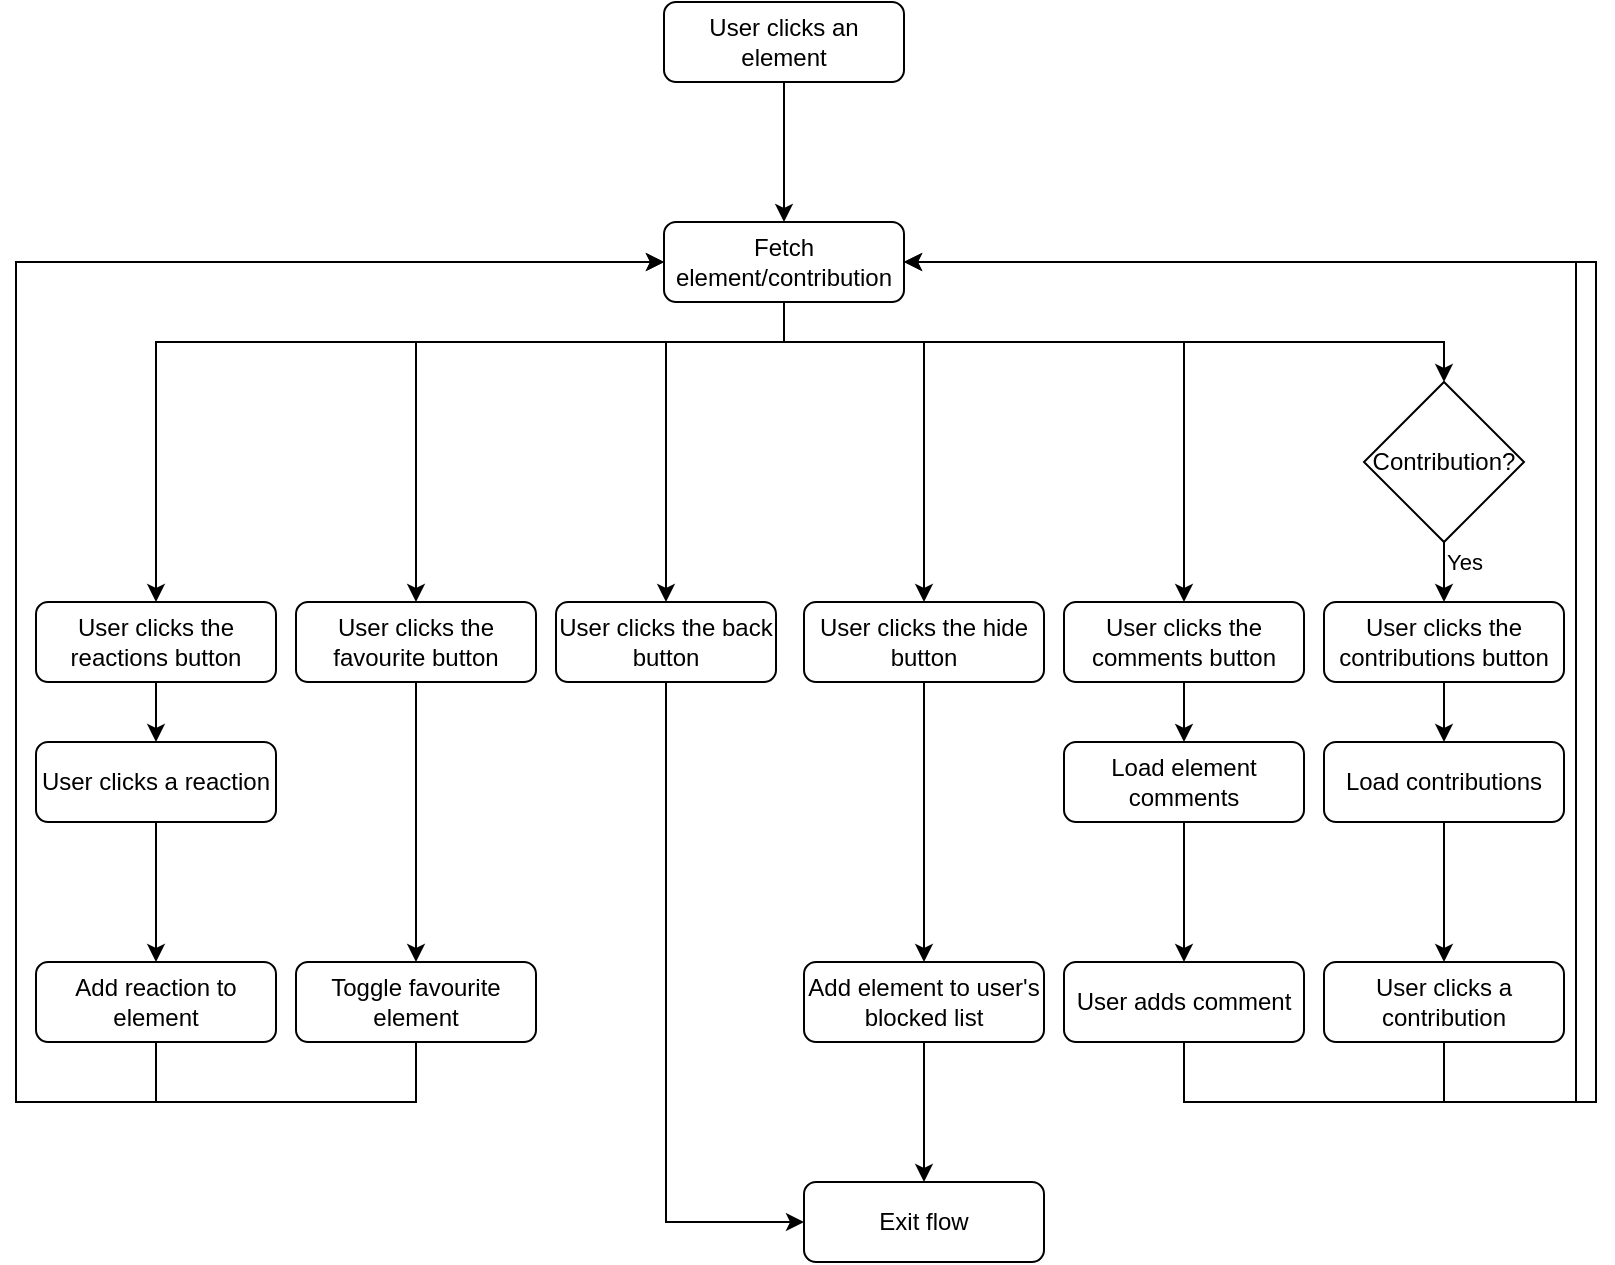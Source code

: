 <mxfile version="20.6.0" type="device"><diagram id="C5RBs43oDa-KdzZeNtuy" name="Page-1"><mxGraphModel dx="2946" dy="1028" grid="1" gridSize="10" guides="1" tooltips="1" connect="1" arrows="1" fold="1" page="1" pageScale="1" pageWidth="827" pageHeight="1169" math="0" shadow="0"><root><mxCell id="WIyWlLk6GJQsqaUBKTNV-0"/><mxCell id="WIyWlLk6GJQsqaUBKTNV-1" parent="WIyWlLk6GJQsqaUBKTNV-0"/><mxCell id="aZhGTOwsPy-rRAvCU_nO-3" value="" style="edgeStyle=orthogonalEdgeStyle;rounded=0;orthogonalLoop=1;jettySize=auto;html=1;" edge="1" parent="WIyWlLk6GJQsqaUBKTNV-1" source="WIyWlLk6GJQsqaUBKTNV-3" target="aZhGTOwsPy-rRAvCU_nO-2"><mxGeometry relative="1" as="geometry"/></mxCell><mxCell id="WIyWlLk6GJQsqaUBKTNV-3" value="User clicks an element" style="rounded=1;whiteSpace=wrap;html=1;fontSize=12;glass=0;strokeWidth=1;shadow=0;" parent="WIyWlLk6GJQsqaUBKTNV-1" vertex="1"><mxGeometry x="344" y="80" width="120" height="40" as="geometry"/></mxCell><mxCell id="aZhGTOwsPy-rRAvCU_nO-7" value="" style="edgeStyle=orthogonalEdgeStyle;rounded=0;orthogonalLoop=1;jettySize=auto;html=1;" edge="1" parent="WIyWlLk6GJQsqaUBKTNV-1" source="aZhGTOwsPy-rRAvCU_nO-2" target="aZhGTOwsPy-rRAvCU_nO-6"><mxGeometry relative="1" as="geometry"><Array as="points"><mxPoint x="404" y="250"/><mxPoint x="90" y="250"/></Array></mxGeometry></mxCell><mxCell id="aZhGTOwsPy-rRAvCU_nO-9" style="edgeStyle=orthogonalEdgeStyle;rounded=0;orthogonalLoop=1;jettySize=auto;html=1;" edge="1" parent="WIyWlLk6GJQsqaUBKTNV-1" source="aZhGTOwsPy-rRAvCU_nO-2" target="aZhGTOwsPy-rRAvCU_nO-8"><mxGeometry relative="1" as="geometry"><Array as="points"><mxPoint x="404" y="250"/><mxPoint x="220" y="250"/></Array></mxGeometry></mxCell><mxCell id="aZhGTOwsPy-rRAvCU_nO-11" style="edgeStyle=orthogonalEdgeStyle;rounded=0;orthogonalLoop=1;jettySize=auto;html=1;" edge="1" parent="WIyWlLk6GJQsqaUBKTNV-1" source="aZhGTOwsPy-rRAvCU_nO-2" target="aZhGTOwsPy-rRAvCU_nO-10"><mxGeometry relative="1" as="geometry"><Array as="points"><mxPoint x="404" y="250"/><mxPoint x="474" y="250"/></Array></mxGeometry></mxCell><mxCell id="aZhGTOwsPy-rRAvCU_nO-13" style="edgeStyle=orthogonalEdgeStyle;rounded=0;orthogonalLoop=1;jettySize=auto;html=1;" edge="1" parent="WIyWlLk6GJQsqaUBKTNV-1" source="aZhGTOwsPy-rRAvCU_nO-2" target="aZhGTOwsPy-rRAvCU_nO-12"><mxGeometry relative="1" as="geometry"><Array as="points"><mxPoint x="404" y="250"/><mxPoint x="604" y="250"/></Array></mxGeometry></mxCell><mxCell id="aZhGTOwsPy-rRAvCU_nO-45" style="edgeStyle=orthogonalEdgeStyle;rounded=0;orthogonalLoop=1;jettySize=auto;html=1;exitX=0.5;exitY=1;exitDx=0;exitDy=0;entryX=0.5;entryY=0;entryDx=0;entryDy=0;" edge="1" parent="WIyWlLk6GJQsqaUBKTNV-1" source="aZhGTOwsPy-rRAvCU_nO-2" target="aZhGTOwsPy-rRAvCU_nO-40"><mxGeometry relative="1" as="geometry"><Array as="points"><mxPoint x="404" y="250"/><mxPoint x="734" y="250"/></Array></mxGeometry></mxCell><mxCell id="aZhGTOwsPy-rRAvCU_nO-49" style="edgeStyle=orthogonalEdgeStyle;rounded=0;orthogonalLoop=1;jettySize=auto;html=1;exitX=0.5;exitY=1;exitDx=0;exitDy=0;" edge="1" parent="WIyWlLk6GJQsqaUBKTNV-1" source="aZhGTOwsPy-rRAvCU_nO-2" target="aZhGTOwsPy-rRAvCU_nO-48"><mxGeometry relative="1" as="geometry"><Array as="points"><mxPoint x="404" y="250"/><mxPoint x="345" y="250"/></Array></mxGeometry></mxCell><mxCell id="aZhGTOwsPy-rRAvCU_nO-2" value="Fetch element/contribution" style="whiteSpace=wrap;html=1;rounded=1;glass=0;strokeWidth=1;shadow=0;" vertex="1" parent="WIyWlLk6GJQsqaUBKTNV-1"><mxGeometry x="344" y="190" width="120" height="40" as="geometry"/></mxCell><mxCell id="aZhGTOwsPy-rRAvCU_nO-15" value="" style="edgeStyle=orthogonalEdgeStyle;rounded=0;orthogonalLoop=1;jettySize=auto;html=1;" edge="1" parent="WIyWlLk6GJQsqaUBKTNV-1" source="aZhGTOwsPy-rRAvCU_nO-6" target="aZhGTOwsPy-rRAvCU_nO-14"><mxGeometry relative="1" as="geometry"/></mxCell><mxCell id="aZhGTOwsPy-rRAvCU_nO-6" value="User clicks the reactions button" style="whiteSpace=wrap;html=1;rounded=1;glass=0;strokeWidth=1;shadow=0;" vertex="1" parent="WIyWlLk6GJQsqaUBKTNV-1"><mxGeometry x="30" y="380" width="120" height="40" as="geometry"/></mxCell><mxCell id="aZhGTOwsPy-rRAvCU_nO-23" value="" style="edgeStyle=orthogonalEdgeStyle;rounded=0;orthogonalLoop=1;jettySize=auto;html=1;" edge="1" parent="WIyWlLk6GJQsqaUBKTNV-1" source="aZhGTOwsPy-rRAvCU_nO-8" target="aZhGTOwsPy-rRAvCU_nO-22"><mxGeometry relative="1" as="geometry"/></mxCell><mxCell id="aZhGTOwsPy-rRAvCU_nO-8" value="User clicks the favourite button" style="whiteSpace=wrap;html=1;rounded=1;glass=0;strokeWidth=1;shadow=0;" vertex="1" parent="WIyWlLk6GJQsqaUBKTNV-1"><mxGeometry x="160" y="380" width="120" height="40" as="geometry"/></mxCell><mxCell id="aZhGTOwsPy-rRAvCU_nO-26" value="" style="edgeStyle=orthogonalEdgeStyle;rounded=0;orthogonalLoop=1;jettySize=auto;html=1;" edge="1" parent="WIyWlLk6GJQsqaUBKTNV-1" source="aZhGTOwsPy-rRAvCU_nO-10" target="aZhGTOwsPy-rRAvCU_nO-25"><mxGeometry relative="1" as="geometry"/></mxCell><mxCell id="aZhGTOwsPy-rRAvCU_nO-10" value="User clicks the hide button" style="whiteSpace=wrap;html=1;rounded=1;glass=0;strokeWidth=1;shadow=0;" vertex="1" parent="WIyWlLk6GJQsqaUBKTNV-1"><mxGeometry x="414" y="380" width="120" height="40" as="geometry"/></mxCell><mxCell id="aZhGTOwsPy-rRAvCU_nO-30" value="" style="edgeStyle=orthogonalEdgeStyle;rounded=0;orthogonalLoop=1;jettySize=auto;html=1;" edge="1" parent="WIyWlLk6GJQsqaUBKTNV-1" source="aZhGTOwsPy-rRAvCU_nO-12" target="aZhGTOwsPy-rRAvCU_nO-29"><mxGeometry relative="1" as="geometry"/></mxCell><mxCell id="aZhGTOwsPy-rRAvCU_nO-12" value="User clicks the comments button" style="whiteSpace=wrap;html=1;rounded=1;glass=0;strokeWidth=1;shadow=0;" vertex="1" parent="WIyWlLk6GJQsqaUBKTNV-1"><mxGeometry x="544" y="380" width="120" height="40" as="geometry"/></mxCell><mxCell id="aZhGTOwsPy-rRAvCU_nO-17" value="" style="edgeStyle=orthogonalEdgeStyle;rounded=0;orthogonalLoop=1;jettySize=auto;html=1;" edge="1" parent="WIyWlLk6GJQsqaUBKTNV-1" source="aZhGTOwsPy-rRAvCU_nO-14" target="aZhGTOwsPy-rRAvCU_nO-16"><mxGeometry relative="1" as="geometry"/></mxCell><mxCell id="aZhGTOwsPy-rRAvCU_nO-14" value="User clicks a reaction" style="whiteSpace=wrap;html=1;rounded=1;glass=0;strokeWidth=1;shadow=0;" vertex="1" parent="WIyWlLk6GJQsqaUBKTNV-1"><mxGeometry x="30" y="450" width="120" height="40" as="geometry"/></mxCell><mxCell id="aZhGTOwsPy-rRAvCU_nO-18" style="edgeStyle=orthogonalEdgeStyle;rounded=0;orthogonalLoop=1;jettySize=auto;html=1;entryX=0;entryY=0.5;entryDx=0;entryDy=0;exitX=0.5;exitY=1;exitDx=0;exitDy=0;" edge="1" parent="WIyWlLk6GJQsqaUBKTNV-1" source="aZhGTOwsPy-rRAvCU_nO-16" target="aZhGTOwsPy-rRAvCU_nO-2"><mxGeometry relative="1" as="geometry"><Array as="points"><mxPoint x="90" y="630"/><mxPoint x="20" y="630"/><mxPoint x="20" y="210"/></Array></mxGeometry></mxCell><mxCell id="aZhGTOwsPy-rRAvCU_nO-16" value="Add reaction to element" style="whiteSpace=wrap;html=1;rounded=1;glass=0;strokeWidth=1;shadow=0;" vertex="1" parent="WIyWlLk6GJQsqaUBKTNV-1"><mxGeometry x="30" y="560" width="120" height="40" as="geometry"/></mxCell><mxCell id="aZhGTOwsPy-rRAvCU_nO-24" style="edgeStyle=orthogonalEdgeStyle;rounded=0;orthogonalLoop=1;jettySize=auto;html=1;entryX=0;entryY=0.5;entryDx=0;entryDy=0;" edge="1" parent="WIyWlLk6GJQsqaUBKTNV-1" source="aZhGTOwsPy-rRAvCU_nO-22" target="aZhGTOwsPy-rRAvCU_nO-2"><mxGeometry relative="1" as="geometry"><Array as="points"><mxPoint x="220" y="630"/><mxPoint x="20" y="630"/><mxPoint x="20" y="210"/></Array></mxGeometry></mxCell><mxCell id="aZhGTOwsPy-rRAvCU_nO-22" value="Toggle favourite element" style="whiteSpace=wrap;html=1;rounded=1;glass=0;strokeWidth=1;shadow=0;" vertex="1" parent="WIyWlLk6GJQsqaUBKTNV-1"><mxGeometry x="160" y="560" width="120" height="40" as="geometry"/></mxCell><mxCell id="aZhGTOwsPy-rRAvCU_nO-28" value="" style="edgeStyle=orthogonalEdgeStyle;rounded=0;orthogonalLoop=1;jettySize=auto;html=1;" edge="1" parent="WIyWlLk6GJQsqaUBKTNV-1" source="aZhGTOwsPy-rRAvCU_nO-25" target="aZhGTOwsPy-rRAvCU_nO-27"><mxGeometry relative="1" as="geometry"/></mxCell><mxCell id="aZhGTOwsPy-rRAvCU_nO-25" value="Add element to user's blocked list" style="whiteSpace=wrap;html=1;rounded=1;glass=0;strokeWidth=1;shadow=0;" vertex="1" parent="WIyWlLk6GJQsqaUBKTNV-1"><mxGeometry x="414" y="560" width="120" height="40" as="geometry"/></mxCell><mxCell id="aZhGTOwsPy-rRAvCU_nO-27" value="Exit flow" style="whiteSpace=wrap;html=1;rounded=1;glass=0;strokeWidth=1;shadow=0;" vertex="1" parent="WIyWlLk6GJQsqaUBKTNV-1"><mxGeometry x="414" y="670" width="120" height="40" as="geometry"/></mxCell><mxCell id="aZhGTOwsPy-rRAvCU_nO-32" style="edgeStyle=orthogonalEdgeStyle;rounded=0;orthogonalLoop=1;jettySize=auto;html=1;exitX=0.5;exitY=1;exitDx=0;exitDy=0;entryX=0.5;entryY=0;entryDx=0;entryDy=0;" edge="1" parent="WIyWlLk6GJQsqaUBKTNV-1" source="aZhGTOwsPy-rRAvCU_nO-29" target="aZhGTOwsPy-rRAvCU_nO-31"><mxGeometry relative="1" as="geometry"/></mxCell><mxCell id="aZhGTOwsPy-rRAvCU_nO-29" value="Load element comments" style="whiteSpace=wrap;html=1;rounded=1;glass=0;strokeWidth=1;shadow=0;" vertex="1" parent="WIyWlLk6GJQsqaUBKTNV-1"><mxGeometry x="544" y="450" width="120" height="40" as="geometry"/></mxCell><mxCell id="aZhGTOwsPy-rRAvCU_nO-47" style="edgeStyle=orthogonalEdgeStyle;rounded=0;orthogonalLoop=1;jettySize=auto;html=1;entryX=1;entryY=0.5;entryDx=0;entryDy=0;" edge="1" parent="WIyWlLk6GJQsqaUBKTNV-1" source="aZhGTOwsPy-rRAvCU_nO-31" target="aZhGTOwsPy-rRAvCU_nO-2"><mxGeometry relative="1" as="geometry"><Array as="points"><mxPoint x="604" y="630"/><mxPoint x="800" y="630"/><mxPoint x="800" y="210"/></Array></mxGeometry></mxCell><mxCell id="aZhGTOwsPy-rRAvCU_nO-31" value="User adds comment" style="whiteSpace=wrap;html=1;rounded=1;glass=0;strokeWidth=1;shadow=0;" vertex="1" parent="WIyWlLk6GJQsqaUBKTNV-1"><mxGeometry x="544" y="560" width="120" height="40" as="geometry"/></mxCell><mxCell id="aZhGTOwsPy-rRAvCU_nO-37" value="" style="edgeStyle=orthogonalEdgeStyle;rounded=0;orthogonalLoop=1;jettySize=auto;html=1;" edge="1" parent="WIyWlLk6GJQsqaUBKTNV-1" source="aZhGTOwsPy-rRAvCU_nO-34" target="aZhGTOwsPy-rRAvCU_nO-36"><mxGeometry relative="1" as="geometry"/></mxCell><mxCell id="aZhGTOwsPy-rRAvCU_nO-34" value="User clicks the contributions button" style="whiteSpace=wrap;html=1;rounded=1;glass=0;strokeWidth=1;shadow=0;" vertex="1" parent="WIyWlLk6GJQsqaUBKTNV-1"><mxGeometry x="674" y="380" width="120" height="40" as="geometry"/></mxCell><mxCell id="aZhGTOwsPy-rRAvCU_nO-39" value="" style="edgeStyle=orthogonalEdgeStyle;rounded=0;orthogonalLoop=1;jettySize=auto;html=1;" edge="1" parent="WIyWlLk6GJQsqaUBKTNV-1" source="aZhGTOwsPy-rRAvCU_nO-36" target="aZhGTOwsPy-rRAvCU_nO-38"><mxGeometry relative="1" as="geometry"/></mxCell><mxCell id="aZhGTOwsPy-rRAvCU_nO-36" value="Load contributions" style="whiteSpace=wrap;html=1;rounded=1;glass=0;strokeWidth=1;shadow=0;" vertex="1" parent="WIyWlLk6GJQsqaUBKTNV-1"><mxGeometry x="674" y="450" width="120" height="40" as="geometry"/></mxCell><mxCell id="aZhGTOwsPy-rRAvCU_nO-46" style="edgeStyle=orthogonalEdgeStyle;rounded=0;orthogonalLoop=1;jettySize=auto;html=1;entryX=1;entryY=0.5;entryDx=0;entryDy=0;" edge="1" parent="WIyWlLk6GJQsqaUBKTNV-1" source="aZhGTOwsPy-rRAvCU_nO-38" target="aZhGTOwsPy-rRAvCU_nO-2"><mxGeometry relative="1" as="geometry"><Array as="points"><mxPoint x="734" y="630"/><mxPoint x="810" y="630"/><mxPoint x="810" y="210"/></Array></mxGeometry></mxCell><mxCell id="aZhGTOwsPy-rRAvCU_nO-38" value="User clicks a contribution" style="whiteSpace=wrap;html=1;rounded=1;glass=0;strokeWidth=1;shadow=0;" vertex="1" parent="WIyWlLk6GJQsqaUBKTNV-1"><mxGeometry x="674" y="560" width="120" height="40" as="geometry"/></mxCell><mxCell id="aZhGTOwsPy-rRAvCU_nO-41" style="edgeStyle=orthogonalEdgeStyle;rounded=0;orthogonalLoop=1;jettySize=auto;html=1;exitX=0.5;exitY=1;exitDx=0;exitDy=0;entryX=0.5;entryY=0;entryDx=0;entryDy=0;" edge="1" parent="WIyWlLk6GJQsqaUBKTNV-1" source="aZhGTOwsPy-rRAvCU_nO-40" target="aZhGTOwsPy-rRAvCU_nO-34"><mxGeometry relative="1" as="geometry"/></mxCell><mxCell id="aZhGTOwsPy-rRAvCU_nO-42" value="Yes" style="edgeLabel;html=1;align=center;verticalAlign=middle;resizable=0;points=[];" vertex="1" connectable="0" parent="aZhGTOwsPy-rRAvCU_nO-41"><mxGeometry x="-0.067" y="1" relative="1" as="geometry"><mxPoint x="9" y="-4" as="offset"/></mxGeometry></mxCell><mxCell id="aZhGTOwsPy-rRAvCU_nO-40" value="Contribution?" style="rhombus;whiteSpace=wrap;html=1;" vertex="1" parent="WIyWlLk6GJQsqaUBKTNV-1"><mxGeometry x="694" y="270" width="80" height="80" as="geometry"/></mxCell><mxCell id="aZhGTOwsPy-rRAvCU_nO-50" style="edgeStyle=orthogonalEdgeStyle;rounded=0;orthogonalLoop=1;jettySize=auto;html=1;entryX=0;entryY=0.5;entryDx=0;entryDy=0;" edge="1" parent="WIyWlLk6GJQsqaUBKTNV-1" source="aZhGTOwsPy-rRAvCU_nO-48" target="aZhGTOwsPy-rRAvCU_nO-27"><mxGeometry relative="1" as="geometry"><Array as="points"><mxPoint x="345" y="690"/></Array></mxGeometry></mxCell><mxCell id="aZhGTOwsPy-rRAvCU_nO-48" value="User clicks the back button" style="whiteSpace=wrap;html=1;rounded=1;glass=0;strokeWidth=1;shadow=0;" vertex="1" parent="WIyWlLk6GJQsqaUBKTNV-1"><mxGeometry x="290" y="380" width="110" height="40" as="geometry"/></mxCell></root></mxGraphModel></diagram></mxfile>